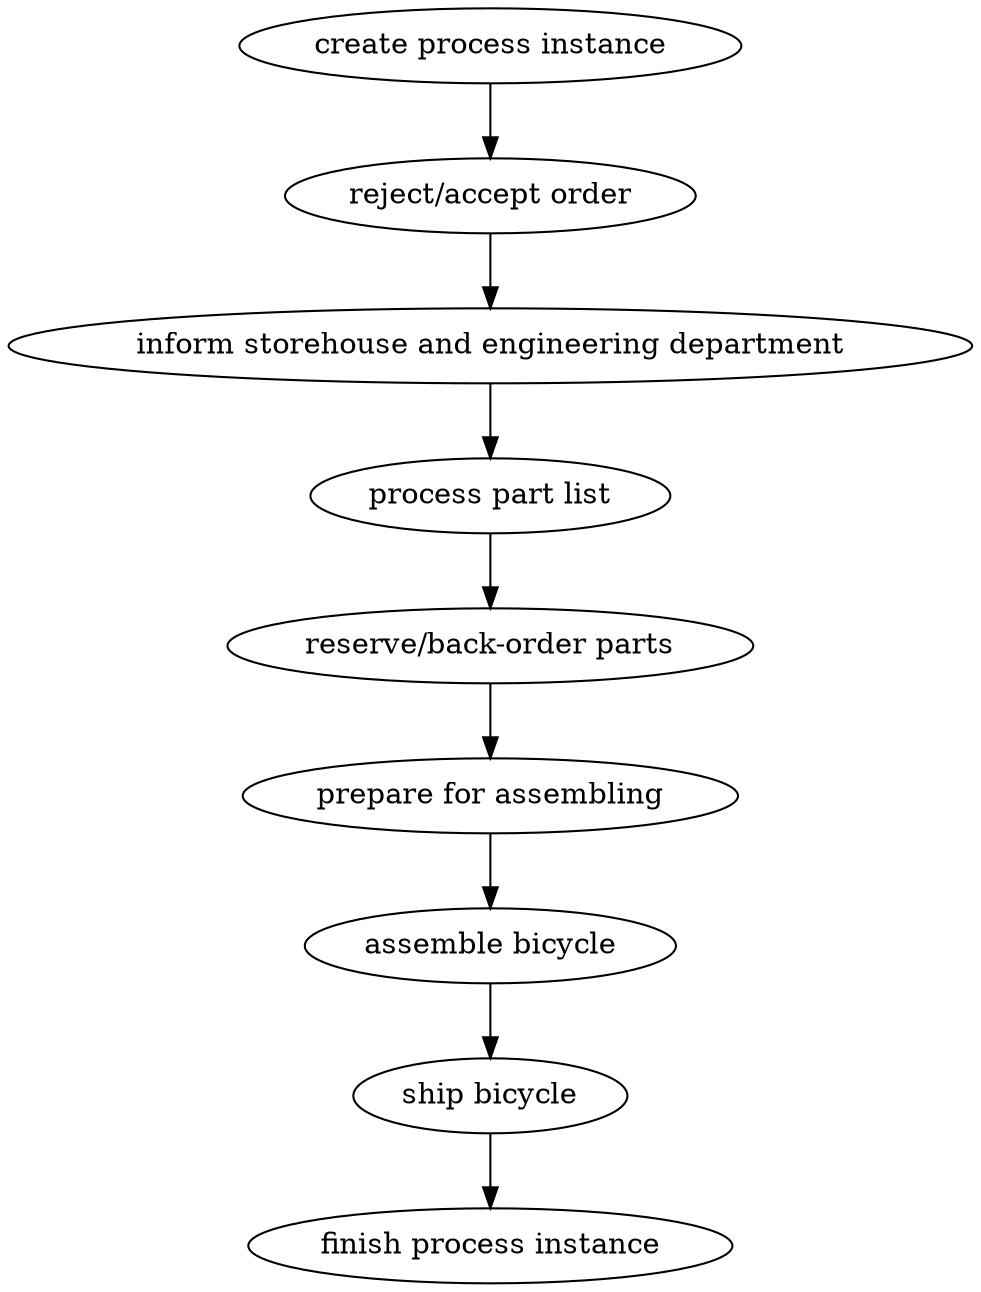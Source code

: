 strict digraph "doc-1.1" {
	graph [name="doc-1.1"];
	"create process instance"	[attrs="{'type': 'Activity', 'label': 'create process instance'}"];
	"reject/accept order"	[attrs="{'type': 'Activity', 'label': 'reject/accept order'}"];
	"create process instance" -> "reject/accept order"	[attrs="{'type': 'flow', 'label': 'flow'}"];
	"inform storehouse and engineering department"	[attrs="{'type': 'Activity', 'label': 'inform storehouse and engineering department'}"];
	"reject/accept order" -> "inform storehouse and engineering department"	[attrs="{'type': 'flow', 'label': 'flow'}"];
	"process part list"	[attrs="{'type': 'Activity', 'label': 'process part list'}"];
	"inform storehouse and engineering department" -> "process part list"	[attrs="{'type': 'flow', 'label': 'flow'}"];
	"reserve/back-order parts"	[attrs="{'type': 'Activity', 'label': 'reserve/back-order parts'}"];
	"process part list" -> "reserve/back-order parts"	[attrs="{'type': 'flow', 'label': 'flow'}"];
	"prepare for assembling"	[attrs="{'type': 'Activity', 'label': 'prepare for assembling'}"];
	"reserve/back-order parts" -> "prepare for assembling"	[attrs="{'type': 'flow', 'label': 'flow'}"];
	"assemble bicycle"	[attrs="{'type': 'Activity', 'label': 'assemble bicycle'}"];
	"prepare for assembling" -> "assemble bicycle"	[attrs="{'type': 'flow', 'label': 'flow'}"];
	"ship bicycle"	[attrs="{'type': 'Activity', 'label': 'ship bicycle'}"];
	"assemble bicycle" -> "ship bicycle"	[attrs="{'type': 'flow', 'label': 'flow'}"];
	"finish process instance"	[attrs="{'type': 'Activity', 'label': 'finish process instance'}"];
	"ship bicycle" -> "finish process instance"	[attrs="{'type': 'flow', 'label': 'flow'}"];
}
